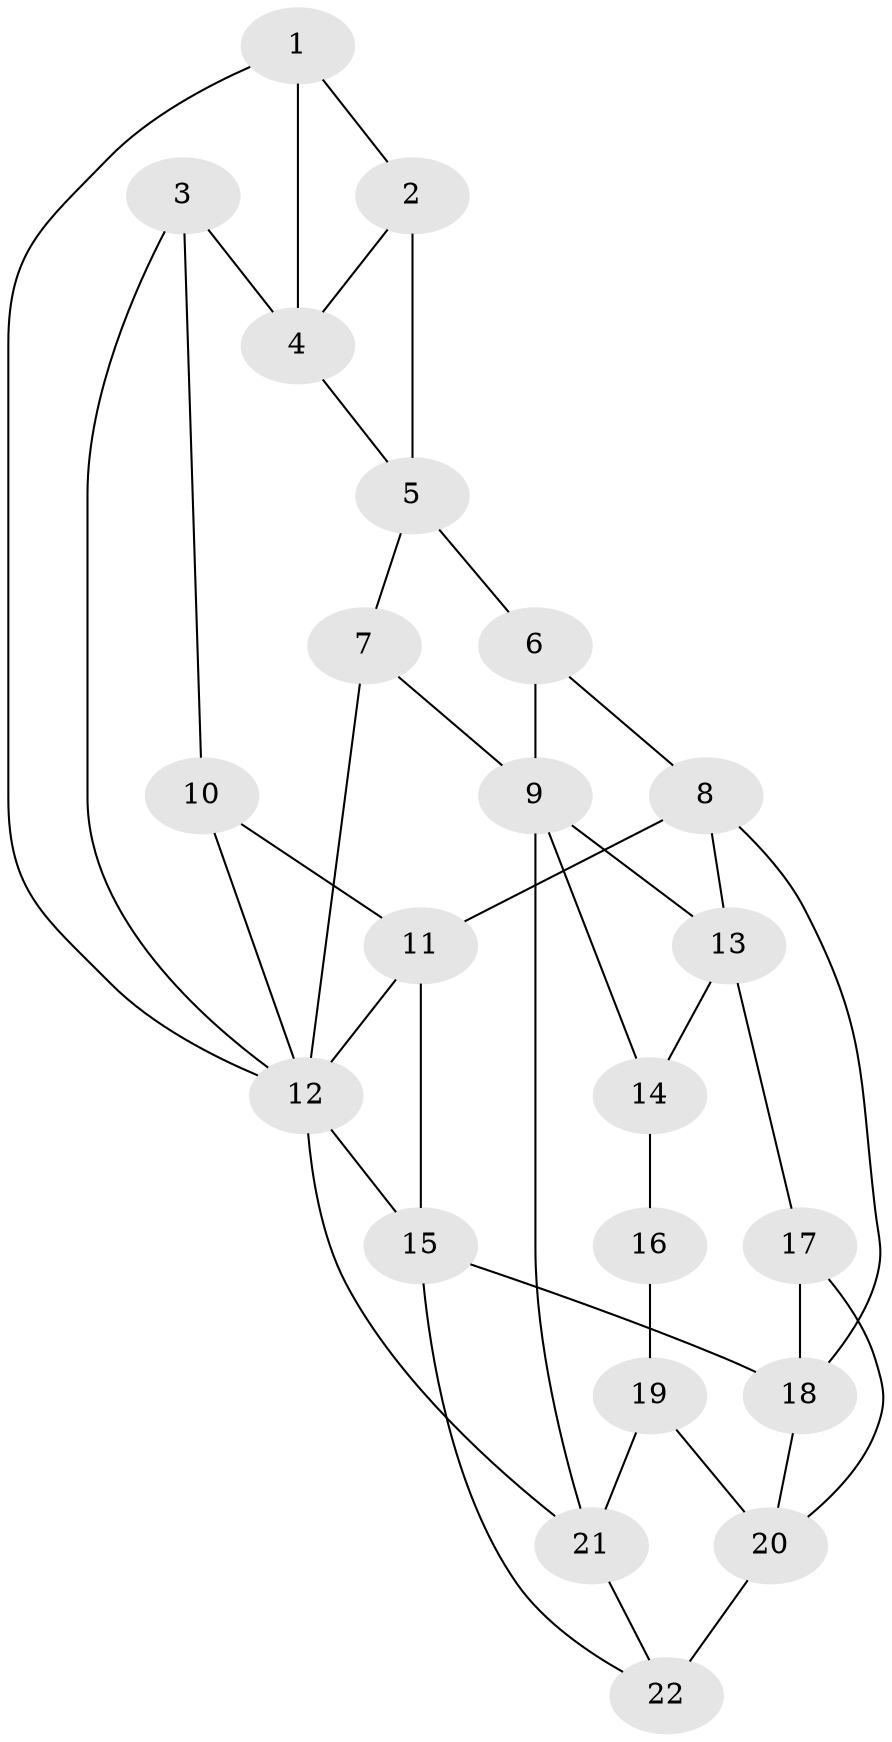 // original degree distribution, {3: 0.027777777777777776, 4: 0.2361111111111111, 5: 0.5277777777777778, 6: 0.20833333333333334}
// Generated by graph-tools (version 1.1) at 2025/38/03/04/25 23:38:20]
// undirected, 22 vertices, 40 edges
graph export_dot {
  node [color=gray90,style=filled];
  1;
  2;
  3;
  4;
  5;
  6;
  7;
  8;
  9;
  10;
  11;
  12;
  13;
  14;
  15;
  16;
  17;
  18;
  19;
  20;
  21;
  22;
  1 -- 2 [weight=1.0];
  1 -- 4 [weight=1.0];
  1 -- 12 [weight=1.0];
  2 -- 4 [weight=1.0];
  2 -- 5 [weight=1.0];
  3 -- 4 [weight=1.0];
  3 -- 10 [weight=1.0];
  3 -- 12 [weight=1.0];
  4 -- 5 [weight=1.0];
  5 -- 6 [weight=2.0];
  5 -- 7 [weight=1.0];
  6 -- 8 [weight=1.0];
  6 -- 9 [weight=2.0];
  7 -- 9 [weight=1.0];
  7 -- 12 [weight=2.0];
  8 -- 11 [weight=1.0];
  8 -- 13 [weight=1.0];
  8 -- 18 [weight=1.0];
  9 -- 13 [weight=1.0];
  9 -- 14 [weight=1.0];
  9 -- 21 [weight=1.0];
  10 -- 11 [weight=2.0];
  10 -- 12 [weight=1.0];
  11 -- 12 [weight=1.0];
  11 -- 15 [weight=1.0];
  12 -- 15 [weight=1.0];
  12 -- 21 [weight=2.0];
  13 -- 14 [weight=2.0];
  13 -- 17 [weight=1.0];
  14 -- 16 [weight=2.0];
  15 -- 18 [weight=2.0];
  15 -- 22 [weight=1.0];
  16 -- 19 [weight=2.0];
  17 -- 18 [weight=2.0];
  17 -- 20 [weight=2.0];
  18 -- 20 [weight=1.0];
  19 -- 20 [weight=1.0];
  19 -- 21 [weight=2.0];
  20 -- 22 [weight=2.0];
  21 -- 22 [weight=1.0];
}
